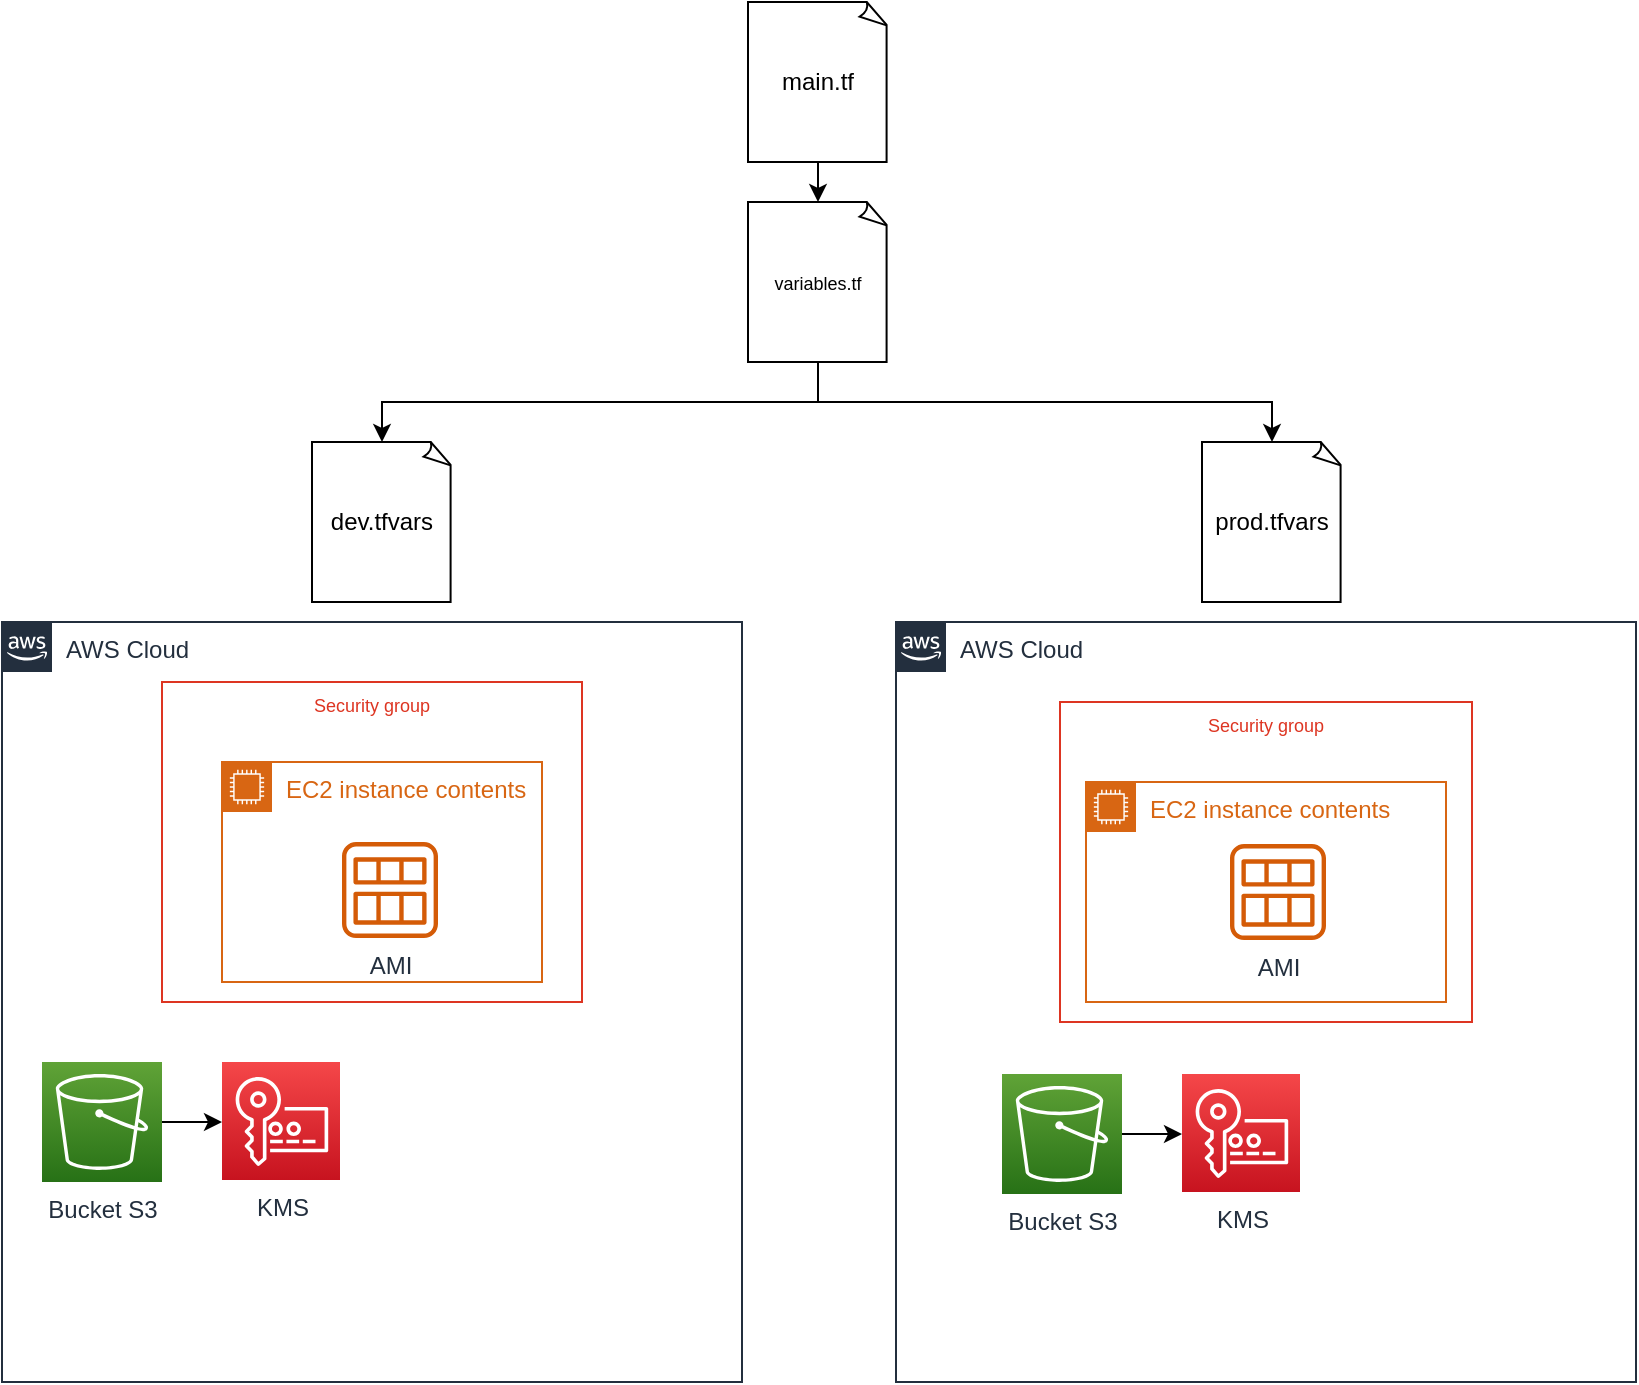 <mxfile version="16.0.0" type="github">
  <diagram id="92dvMRmBPhCOI7NKLPdF" name="Page-1">
    <mxGraphModel dx="1025" dy="1783" grid="1" gridSize="10" guides="1" tooltips="1" connect="1" arrows="1" fold="1" page="1" pageScale="1" pageWidth="827" pageHeight="1169" math="0" shadow="0">
      <root>
        <mxCell id="0" />
        <mxCell id="1" parent="0" />
        <mxCell id="9iZxOrkho-nof8RHlY-g-1" value="main.tf" style="whiteSpace=wrap;html=1;shape=mxgraph.basic.document" vertex="1" parent="1">
          <mxGeometry x="383" y="-1150" width="70" height="80" as="geometry" />
        </mxCell>
        <mxCell id="9iZxOrkho-nof8RHlY-g-2" value="&lt;font style=&quot;font-size: 9px&quot;&gt;variables.tf&lt;/font&gt;" style="whiteSpace=wrap;html=1;shape=mxgraph.basic.document" vertex="1" parent="1">
          <mxGeometry x="383" y="-1050" width="70" height="80" as="geometry" />
        </mxCell>
        <mxCell id="9iZxOrkho-nof8RHlY-g-3" value="dev.tfvars" style="whiteSpace=wrap;html=1;shape=mxgraph.basic.document" vertex="1" parent="1">
          <mxGeometry x="165" y="-930" width="70" height="80" as="geometry" />
        </mxCell>
        <mxCell id="9iZxOrkho-nof8RHlY-g-4" value="prod.tfvars" style="whiteSpace=wrap;html=1;shape=mxgraph.basic.document" vertex="1" parent="1">
          <mxGeometry x="610" y="-930" width="70" height="80" as="geometry" />
        </mxCell>
        <mxCell id="9iZxOrkho-nof8RHlY-g-5" value="" style="endArrow=classic;html=1;rounded=0;fontSize=9;exitX=0.5;exitY=1;exitDx=0;exitDy=0;exitPerimeter=0;entryX=0.5;entryY=0;entryDx=0;entryDy=0;entryPerimeter=0;" edge="1" parent="1" source="9iZxOrkho-nof8RHlY-g-2" target="9iZxOrkho-nof8RHlY-g-3">
          <mxGeometry width="50" height="50" relative="1" as="geometry">
            <mxPoint x="364" y="-780" as="sourcePoint" />
            <mxPoint x="414" y="-830" as="targetPoint" />
            <Array as="points">
              <mxPoint x="418" y="-950" />
              <mxPoint x="200" y="-950" />
            </Array>
          </mxGeometry>
        </mxCell>
        <mxCell id="9iZxOrkho-nof8RHlY-g-6" value="" style="endArrow=classic;html=1;rounded=0;fontSize=9;exitX=0.5;exitY=1;exitDx=0;exitDy=0;exitPerimeter=0;" edge="1" parent="1" source="9iZxOrkho-nof8RHlY-g-1" target="9iZxOrkho-nof8RHlY-g-2">
          <mxGeometry width="50" height="50" relative="1" as="geometry">
            <mxPoint x="154" y="-870" as="sourcePoint" />
            <mxPoint x="204" y="-920" as="targetPoint" />
          </mxGeometry>
        </mxCell>
        <mxCell id="9iZxOrkho-nof8RHlY-g-7" value="" style="endArrow=classic;html=1;rounded=0;fontSize=9;exitX=0.5;exitY=1;exitDx=0;exitDy=0;exitPerimeter=0;entryX=0.5;entryY=0;entryDx=0;entryDy=0;entryPerimeter=0;" edge="1" parent="1" source="9iZxOrkho-nof8RHlY-g-2" target="9iZxOrkho-nof8RHlY-g-4">
          <mxGeometry width="50" height="50" relative="1" as="geometry">
            <mxPoint x="564" y="-960" as="sourcePoint" />
            <mxPoint x="614" y="-1010" as="targetPoint" />
            <Array as="points">
              <mxPoint x="418" y="-950" />
              <mxPoint x="645" y="-950" />
            </Array>
          </mxGeometry>
        </mxCell>
        <mxCell id="9iZxOrkho-nof8RHlY-g-13" value="AWS Cloud" style="points=[[0,0],[0.25,0],[0.5,0],[0.75,0],[1,0],[1,0.25],[1,0.5],[1,0.75],[1,1],[0.75,1],[0.5,1],[0.25,1],[0,1],[0,0.75],[0,0.5],[0,0.25]];outlineConnect=0;gradientColor=none;html=1;whiteSpace=wrap;fontSize=12;fontStyle=0;container=1;pointerEvents=0;collapsible=0;recursiveResize=0;shape=mxgraph.aws4.group;grIcon=mxgraph.aws4.group_aws_cloud_alt;strokeColor=#232F3E;fillColor=none;verticalAlign=top;align=left;spacingLeft=30;fontColor=#232F3E;dashed=0;" vertex="1" parent="1">
          <mxGeometry x="10" y="-840" width="370" height="380" as="geometry" />
        </mxCell>
        <mxCell id="9iZxOrkho-nof8RHlY-g-8" value="Security group" style="fillColor=none;strokeColor=#DD3522;verticalAlign=top;fontStyle=0;fontColor=#DD3522;fontSize=9;" vertex="1" parent="9iZxOrkho-nof8RHlY-g-13">
          <mxGeometry x="80" y="30" width="210" height="160" as="geometry" />
        </mxCell>
        <mxCell id="9iZxOrkho-nof8RHlY-g-10" value="EC2 instance contents" style="points=[[0,0],[0.25,0],[0.5,0],[0.75,0],[1,0],[1,0.25],[1,0.5],[1,0.75],[1,1],[0.75,1],[0.5,1],[0.25,1],[0,1],[0,0.75],[0,0.5],[0,0.25]];outlineConnect=0;gradientColor=none;html=1;whiteSpace=wrap;fontSize=12;fontStyle=0;container=1;pointerEvents=0;collapsible=0;recursiveResize=0;shape=mxgraph.aws4.group;grIcon=mxgraph.aws4.group_ec2_instance_contents;strokeColor=#D86613;fillColor=none;verticalAlign=top;align=left;spacingLeft=30;fontColor=#D86613;dashed=0;" vertex="1" parent="9iZxOrkho-nof8RHlY-g-13">
          <mxGeometry x="110" y="70" width="160" height="110" as="geometry" />
        </mxCell>
        <mxCell id="9iZxOrkho-nof8RHlY-g-20" value="AMI" style="sketch=0;outlineConnect=0;fontColor=#232F3E;gradientColor=none;fillColor=#D45B07;strokeColor=none;dashed=0;verticalLabelPosition=bottom;verticalAlign=top;align=center;html=1;fontSize=12;fontStyle=0;aspect=fixed;pointerEvents=1;shape=mxgraph.aws4.ami;" vertex="1" parent="9iZxOrkho-nof8RHlY-g-13">
          <mxGeometry x="170" y="110" width="48" height="48" as="geometry" />
        </mxCell>
        <mxCell id="9iZxOrkho-nof8RHlY-g-22" value="KMS" style="sketch=0;points=[[0,0,0],[0.25,0,0],[0.5,0,0],[0.75,0,0],[1,0,0],[0,1,0],[0.25,1,0],[0.5,1,0],[0.75,1,0],[1,1,0],[0,0.25,0],[0,0.5,0],[0,0.75,0],[1,0.25,0],[1,0.5,0],[1,0.75,0]];outlineConnect=0;fontColor=#232F3E;gradientColor=#F54749;gradientDirection=north;fillColor=#C7131F;strokeColor=#ffffff;dashed=0;verticalLabelPosition=bottom;verticalAlign=top;align=center;html=1;fontSize=12;fontStyle=0;aspect=fixed;shape=mxgraph.aws4.resourceIcon;resIcon=mxgraph.aws4.key_management_service;" vertex="1" parent="9iZxOrkho-nof8RHlY-g-13">
          <mxGeometry x="110" y="220" width="59" height="59" as="geometry" />
        </mxCell>
        <mxCell id="9iZxOrkho-nof8RHlY-g-23" style="edgeStyle=orthogonalEdgeStyle;rounded=0;orthogonalLoop=1;jettySize=auto;html=1;exitX=1;exitY=0.5;exitDx=0;exitDy=0;exitPerimeter=0;entryX=0;entryY=0.5;entryDx=0;entryDy=0;entryPerimeter=0;fontSize=9;" edge="1" parent="9iZxOrkho-nof8RHlY-g-13" source="9iZxOrkho-nof8RHlY-g-18" target="9iZxOrkho-nof8RHlY-g-22">
          <mxGeometry relative="1" as="geometry" />
        </mxCell>
        <mxCell id="9iZxOrkho-nof8RHlY-g-18" value="Bucket S3" style="sketch=0;points=[[0,0,0],[0.25,0,0],[0.5,0,0],[0.75,0,0],[1,0,0],[0,1,0],[0.25,1,0],[0.5,1,0],[0.75,1,0],[1,1,0],[0,0.25,0],[0,0.5,0],[0,0.75,0],[1,0.25,0],[1,0.5,0],[1,0.75,0]];outlineConnect=0;fontColor=#232F3E;gradientColor=#60A337;gradientDirection=north;fillColor=#277116;strokeColor=#ffffff;dashed=0;verticalLabelPosition=bottom;verticalAlign=top;align=center;html=1;fontSize=12;fontStyle=0;aspect=fixed;shape=mxgraph.aws4.resourceIcon;resIcon=mxgraph.aws4.s3;" vertex="1" parent="9iZxOrkho-nof8RHlY-g-13">
          <mxGeometry x="20" y="220" width="60" height="60" as="geometry" />
        </mxCell>
        <mxCell id="9iZxOrkho-nof8RHlY-g-14" value="AWS Cloud" style="points=[[0,0],[0.25,0],[0.5,0],[0.75,0],[1,0],[1,0.25],[1,0.5],[1,0.75],[1,1],[0.75,1],[0.5,1],[0.25,1],[0,1],[0,0.75],[0,0.5],[0,0.25]];outlineConnect=0;gradientColor=none;html=1;whiteSpace=wrap;fontSize=12;fontStyle=0;container=1;pointerEvents=0;collapsible=0;recursiveResize=0;shape=mxgraph.aws4.group;grIcon=mxgraph.aws4.group_aws_cloud_alt;strokeColor=#232F3E;fillColor=none;verticalAlign=top;align=left;spacingLeft=30;fontColor=#232F3E;dashed=0;" vertex="1" parent="1">
          <mxGeometry x="457" y="-840" width="370" height="380" as="geometry" />
        </mxCell>
        <mxCell id="9iZxOrkho-nof8RHlY-g-9" value="Security group" style="fillColor=none;strokeColor=#DD3522;verticalAlign=top;fontStyle=0;fontColor=#DD3522;fontSize=9;" vertex="1" parent="9iZxOrkho-nof8RHlY-g-14">
          <mxGeometry x="82" y="40" width="206" height="160" as="geometry" />
        </mxCell>
        <mxCell id="9iZxOrkho-nof8RHlY-g-11" value="EC2 instance contents" style="points=[[0,0],[0.25,0],[0.5,0],[0.75,0],[1,0],[1,0.25],[1,0.5],[1,0.75],[1,1],[0.75,1],[0.5,1],[0.25,1],[0,1],[0,0.75],[0,0.5],[0,0.25]];outlineConnect=0;gradientColor=none;html=1;whiteSpace=wrap;fontSize=12;fontStyle=0;container=1;pointerEvents=0;collapsible=0;recursiveResize=0;shape=mxgraph.aws4.group;grIcon=mxgraph.aws4.group_ec2_instance_contents;strokeColor=#D86613;fillColor=none;verticalAlign=top;align=left;spacingLeft=30;fontColor=#D86613;dashed=0;" vertex="1" parent="9iZxOrkho-nof8RHlY-g-14">
          <mxGeometry x="95" y="80" width="180" height="110" as="geometry" />
        </mxCell>
        <mxCell id="9iZxOrkho-nof8RHlY-g-25" style="edgeStyle=orthogonalEdgeStyle;rounded=0;orthogonalLoop=1;jettySize=auto;html=1;exitX=1;exitY=0.5;exitDx=0;exitDy=0;exitPerimeter=0;entryX=0;entryY=0.5;entryDx=0;entryDy=0;entryPerimeter=0;fontSize=9;" edge="1" parent="9iZxOrkho-nof8RHlY-g-14" source="9iZxOrkho-nof8RHlY-g-19" target="9iZxOrkho-nof8RHlY-g-24">
          <mxGeometry relative="1" as="geometry" />
        </mxCell>
        <mxCell id="9iZxOrkho-nof8RHlY-g-19" value="Bucket S3" style="sketch=0;points=[[0,0,0],[0.25,0,0],[0.5,0,0],[0.75,0,0],[1,0,0],[0,1,0],[0.25,1,0],[0.5,1,0],[0.75,1,0],[1,1,0],[0,0.25,0],[0,0.5,0],[0,0.75,0],[1,0.25,0],[1,0.5,0],[1,0.75,0]];outlineConnect=0;fontColor=#232F3E;gradientColor=#60A337;gradientDirection=north;fillColor=#277116;strokeColor=#ffffff;dashed=0;verticalLabelPosition=bottom;verticalAlign=top;align=center;html=1;fontSize=12;fontStyle=0;aspect=fixed;shape=mxgraph.aws4.resourceIcon;resIcon=mxgraph.aws4.s3;" vertex="1" parent="9iZxOrkho-nof8RHlY-g-14">
          <mxGeometry x="53" y="226" width="60" height="60" as="geometry" />
        </mxCell>
        <mxCell id="9iZxOrkho-nof8RHlY-g-21" value="AMI" style="sketch=0;outlineConnect=0;fontColor=#232F3E;gradientColor=none;fillColor=#D45B07;strokeColor=none;dashed=0;verticalLabelPosition=bottom;verticalAlign=top;align=center;html=1;fontSize=12;fontStyle=0;aspect=fixed;pointerEvents=1;shape=mxgraph.aws4.ami;" vertex="1" parent="9iZxOrkho-nof8RHlY-g-14">
          <mxGeometry x="167" y="111" width="48" height="48" as="geometry" />
        </mxCell>
        <mxCell id="9iZxOrkho-nof8RHlY-g-24" value="KMS" style="sketch=0;points=[[0,0,0],[0.25,0,0],[0.5,0,0],[0.75,0,0],[1,0,0],[0,1,0],[0.25,1,0],[0.5,1,0],[0.75,1,0],[1,1,0],[0,0.25,0],[0,0.5,0],[0,0.75,0],[1,0.25,0],[1,0.5,0],[1,0.75,0]];outlineConnect=0;fontColor=#232F3E;gradientColor=#F54749;gradientDirection=north;fillColor=#C7131F;strokeColor=#ffffff;dashed=0;verticalLabelPosition=bottom;verticalAlign=top;align=center;html=1;fontSize=12;fontStyle=0;aspect=fixed;shape=mxgraph.aws4.resourceIcon;resIcon=mxgraph.aws4.key_management_service;" vertex="1" parent="9iZxOrkho-nof8RHlY-g-14">
          <mxGeometry x="143" y="226" width="59" height="59" as="geometry" />
        </mxCell>
      </root>
    </mxGraphModel>
  </diagram>
</mxfile>
